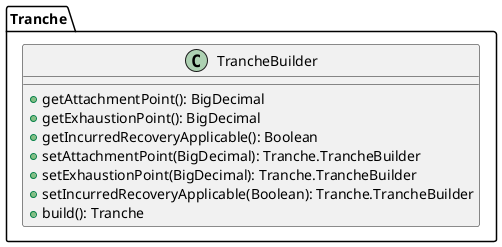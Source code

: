 @startuml

    class Tranche.TrancheBuilder [[Tranche.TrancheBuilder.html]] {
        +getAttachmentPoint(): BigDecimal
        +getExhaustionPoint(): BigDecimal
        +getIncurredRecoveryApplicable(): Boolean
        +setAttachmentPoint(BigDecimal): Tranche.TrancheBuilder
        +setExhaustionPoint(BigDecimal): Tranche.TrancheBuilder
        +setIncurredRecoveryApplicable(Boolean): Tranche.TrancheBuilder
        +build(): Tranche
    }

@enduml
